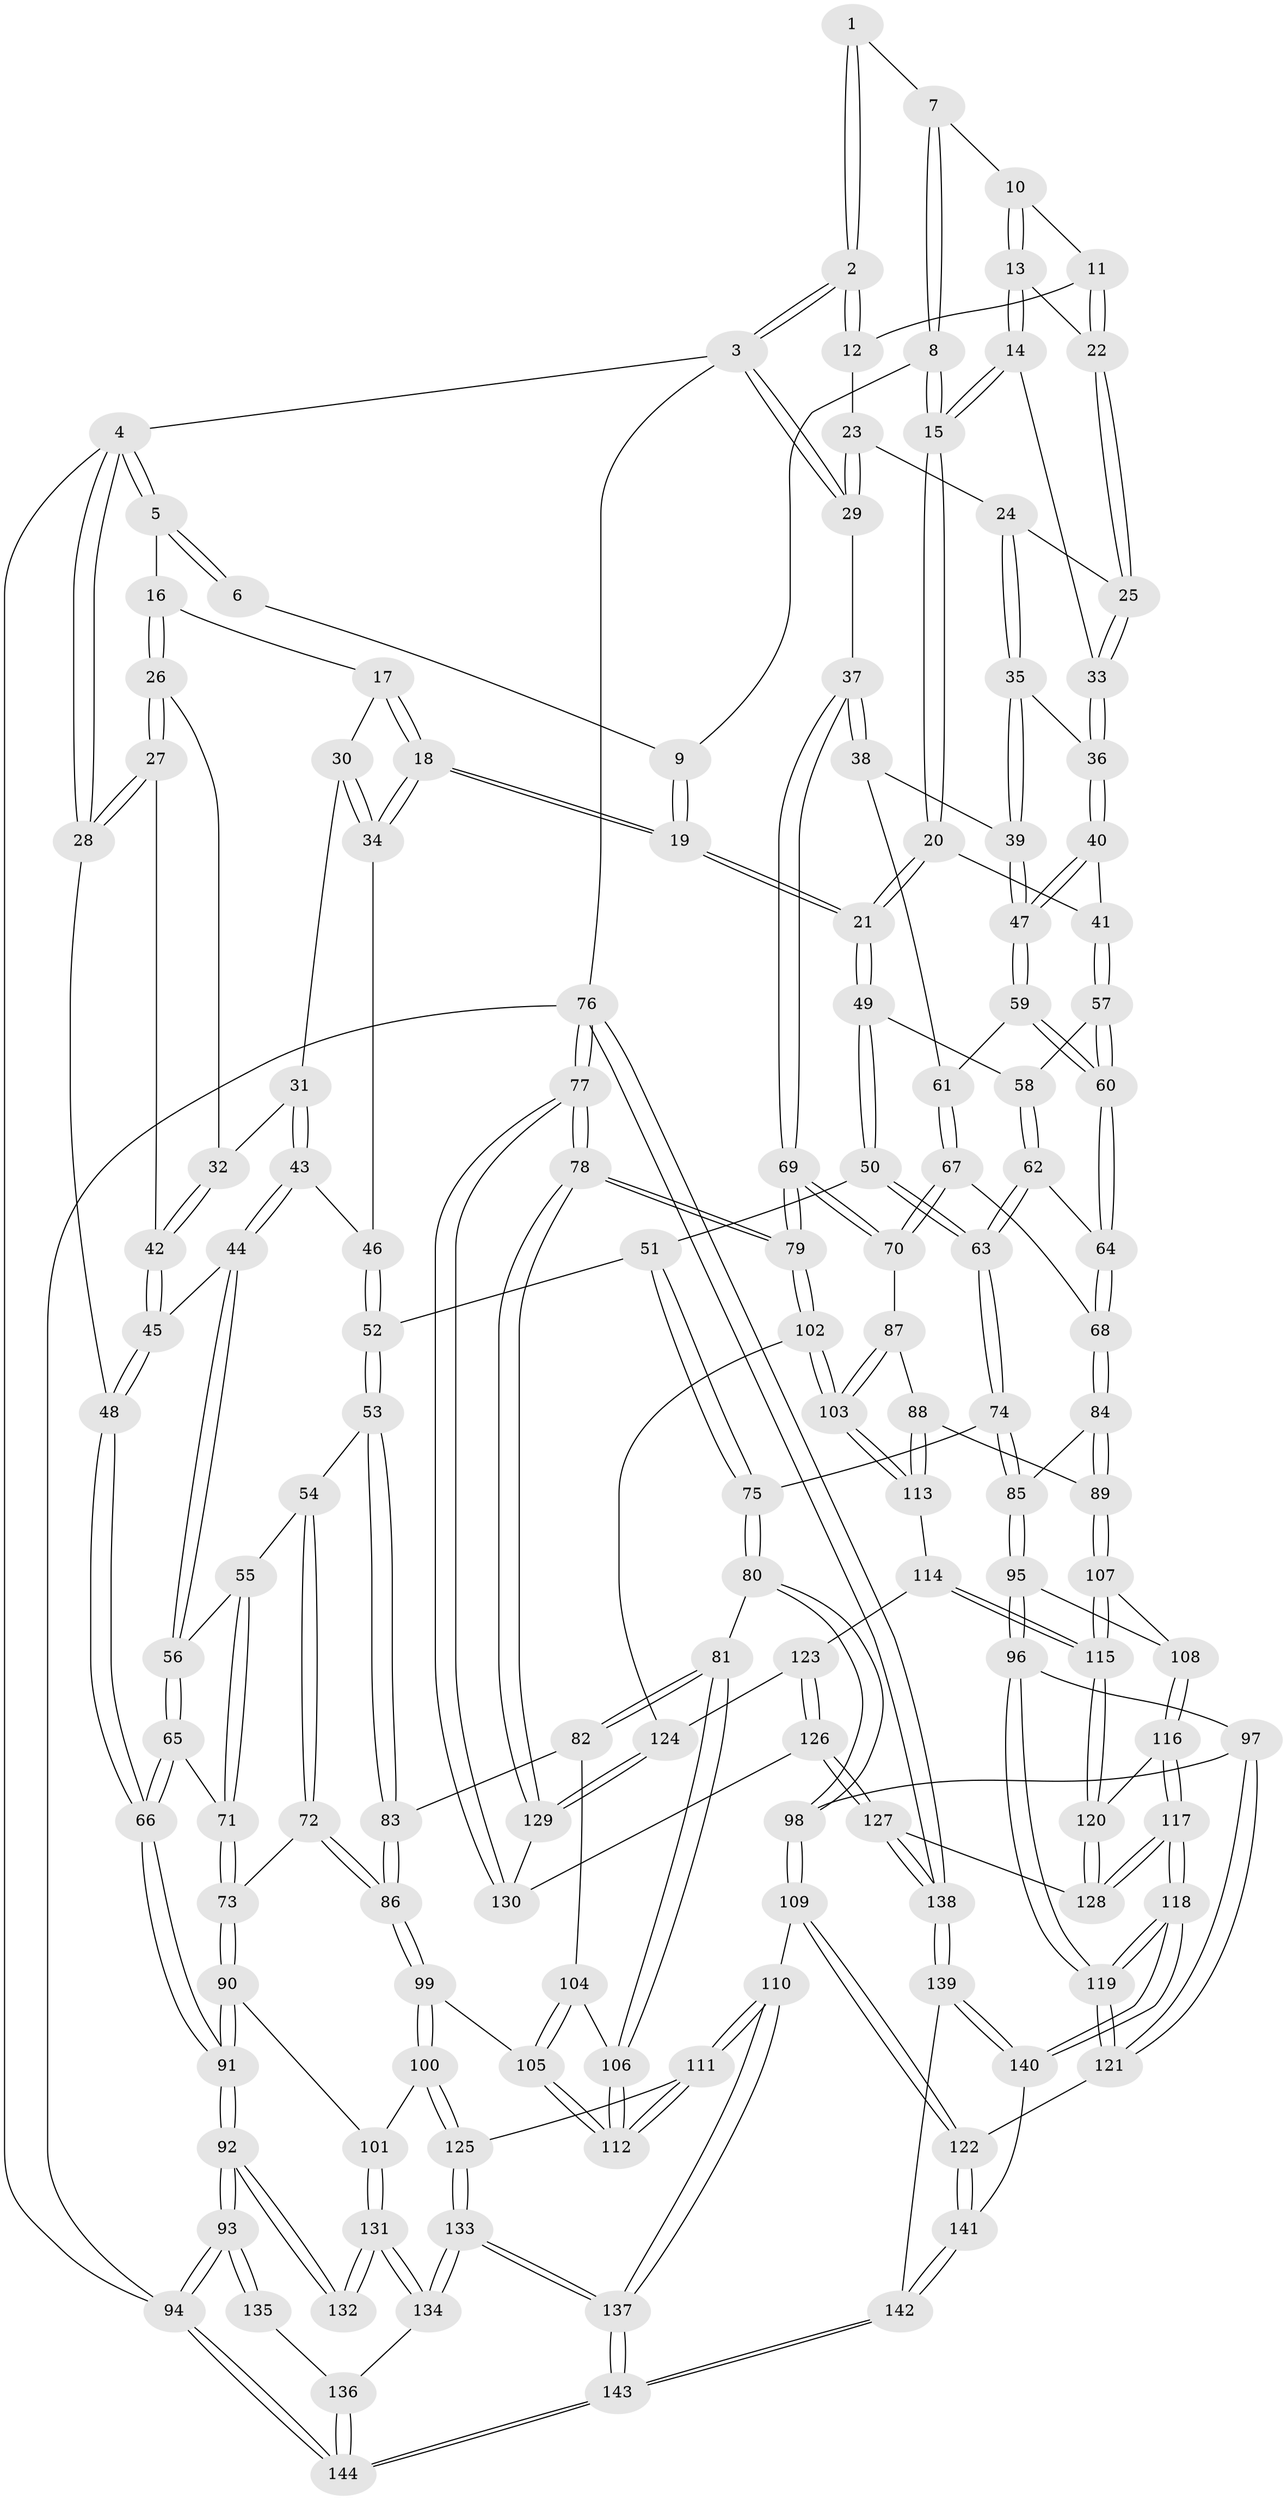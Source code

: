 // coarse degree distribution, {4: 0.41379310344827586, 3: 0.5747126436781609, 2: 0.011494252873563218}
// Generated by graph-tools (version 1.1) at 2025/38/03/04/25 23:38:37]
// undirected, 144 vertices, 357 edges
graph export_dot {
  node [color=gray90,style=filled];
  1 [pos="+0.6735970259658534+0"];
  2 [pos="+1+0"];
  3 [pos="+1+0"];
  4 [pos="+0+0"];
  5 [pos="+0+0"];
  6 [pos="+0.47667387242642384+0"];
  7 [pos="+0.7220158671069014+0.007451206288001454"];
  8 [pos="+0.640894156125209+0.13350727553420164"];
  9 [pos="+0.45558010207779853+0.03306144276442635"];
  10 [pos="+0.7597712425656995+0.05635214325549394"];
  11 [pos="+0.8029974277993657+0.09597088694359293"];
  12 [pos="+0.8124008829421102+0.10396753609039168"];
  13 [pos="+0.698240088264723+0.20004883400929646"];
  14 [pos="+0.6268528405975937+0.22076799010268705"];
  15 [pos="+0.6193764364633605+0.2196944712791579"];
  16 [pos="+0.1167736618106901+0.049148498946883244"];
  17 [pos="+0.17201194915763396+0.1032677979785539"];
  18 [pos="+0.40945075831808136+0.215690720297133"];
  19 [pos="+0.4105838462342497+0.21581361090629575"];
  20 [pos="+0.5812814583511395+0.2391061651356901"];
  21 [pos="+0.44806005519070163+0.26750685998343404"];
  22 [pos="+0.7078683010782114+0.20138431969031537"];
  23 [pos="+0.8367014293618852+0.1355298098007592"];
  24 [pos="+0.7993130320969901+0.21805222762800314"];
  25 [pos="+0.7608895747806738+0.21355604507082537"];
  26 [pos="+0.05698134034126588+0.24307400822819059"];
  27 [pos="+0+0.29095267281326886"];
  28 [pos="+0+0.35862461234109305"];
  29 [pos="+1+0.19625835330891134"];
  30 [pos="+0.1711593080019135+0.21479596557761174"];
  31 [pos="+0.1437310124143255+0.281853573019765"];
  32 [pos="+0.09989377487675005+0.2767629242455486"];
  33 [pos="+0.6966408299283081+0.2716871254054094"];
  34 [pos="+0.2461865001085907+0.29076041488819426"];
  35 [pos="+0.8008755069460419+0.2331596820683212"];
  36 [pos="+0.7294712171991673+0.3025889810528642"];
  37 [pos="+1+0.21695282632541468"];
  38 [pos="+0.9197817870602196+0.3303303199932537"];
  39 [pos="+0.8735542542690982+0.32614636510664946"];
  40 [pos="+0.7298357852751821+0.31664187476020245"];
  41 [pos="+0.6822434060709038+0.36176786401663186"];
  42 [pos="+0.08466440305241996+0.3391047497814915"];
  43 [pos="+0.1861257663906287+0.3312365591137541"];
  44 [pos="+0.1300412813868489+0.40349266704330106"];
  45 [pos="+0.09410858867924203+0.3688948988550072"];
  46 [pos="+0.20295130425215732+0.3288077733398734"];
  47 [pos="+0.8065905379602062+0.36916854285088463"];
  48 [pos="+0+0.3636394006829589"];
  49 [pos="+0.4485000664839596+0.29493415828450475"];
  50 [pos="+0.39460391663632877+0.4034605998289646"];
  51 [pos="+0.35838142122429234+0.4721597926807708"];
  52 [pos="+0.33267302935311877+0.4885135444766524"];
  53 [pos="+0.32634754165099755+0.49529500667450904"];
  54 [pos="+0.19242911764529957+0.4861568412637022"];
  55 [pos="+0.1351818131646578+0.46187954869701836"];
  56 [pos="+0.12789202277143272+0.4554886203028062"];
  57 [pos="+0.679403080988603+0.3730278897300625"];
  58 [pos="+0.5572938976044591+0.3950621262945454"];
  59 [pos="+0.7929549415001962+0.40488270991841063"];
  60 [pos="+0.7280248242501666+0.47355494704498885"];
  61 [pos="+0.886779319582152+0.46689626504688453"];
  62 [pos="+0.6118813737545283+0.5273241132205314"];
  63 [pos="+0.6087002880382031+0.5327758935443127"];
  64 [pos="+0.726243437368295+0.4816183821261207"];
  65 [pos="+0+0.48974515812307645"];
  66 [pos="+0+0.4807246230302591"];
  67 [pos="+0.8953701182272183+0.5081123708297991"];
  68 [pos="+0.8043239424224217+0.55501719749055"];
  69 [pos="+1+0.4824782351793382"];
  70 [pos="+1+0.5363397576197872"];
  71 [pos="+0.09909695898568939+0.6011948265436045"];
  72 [pos="+0.15510363728242682+0.6211273283996868"];
  73 [pos="+0.10619353756304492+0.6209476921077277"];
  74 [pos="+0.5905827299618133+0.5659982013120192"];
  75 [pos="+0.5343240446282986+0.5796543679040659"];
  76 [pos="+1+1"];
  77 [pos="+1+1"];
  78 [pos="+1+1"];
  79 [pos="+1+0.7432464592233554"];
  80 [pos="+0.46814529255617326+0.6879738347331081"];
  81 [pos="+0.44560236886800814+0.6890825290521623"];
  82 [pos="+0.3738225076820759+0.6462079770706164"];
  83 [pos="+0.3186810088487573+0.5573920918004285"];
  84 [pos="+0.8025843319866621+0.6249846778964002"];
  85 [pos="+0.6382720072748587+0.6401012693273005"];
  86 [pos="+0.22564596211401158+0.6588485178453234"];
  87 [pos="+0.9354694143044057+0.6356944314012812"];
  88 [pos="+0.8424201123949687+0.6882346388915015"];
  89 [pos="+0.83208520353591+0.6837469314545679"];
  90 [pos="+0.06363651556558161+0.6711482078456276"];
  91 [pos="+0+0.6568903248424559"];
  92 [pos="+0+0.7969206811237409"];
  93 [pos="+0+0.813329949037003"];
  94 [pos="+0+1"];
  95 [pos="+0.6395545385914498+0.7263820586648015"];
  96 [pos="+0.6314628400048654+0.7358122364017159"];
  97 [pos="+0.5199524818395209+0.7499900525905707"];
  98 [pos="+0.51385854137188+0.7474527623550954"];
  99 [pos="+0.22709578421393078+0.7403427854986239"];
  100 [pos="+0.17671164718540477+0.7774829463985178"];
  101 [pos="+0.13521181531253215+0.7981164202950797"];
  102 [pos="+1+0.7518846023749497"];
  103 [pos="+1+0.7440769390502017"];
  104 [pos="+0.33871891495865675+0.6962090657934813"];
  105 [pos="+0.24982592834604522+0.7479378352289401"];
  106 [pos="+0.378719998879262+0.7756774853480325"];
  107 [pos="+0.7563810048761092+0.7432209072987096"];
  108 [pos="+0.7488970568227941+0.7480578003592437"];
  109 [pos="+0.40415800270908175+0.8783066531421604"];
  110 [pos="+0.3937060360537842+0.8761137457230186"];
  111 [pos="+0.3661861863959886+0.8570635483822306"];
  112 [pos="+0.3553115052645322+0.8265260054145543"];
  113 [pos="+0.8787486202234925+0.7395644381709615"];
  114 [pos="+0.8790800531898676+0.7536501384238522"];
  115 [pos="+0.8223268860345145+0.8220376717091653"];
  116 [pos="+0.7474216362080025+0.7810865119905082"];
  117 [pos="+0.6992944009158306+0.9167988833925887"];
  118 [pos="+0.6525082124475663+0.9521998424225699"];
  119 [pos="+0.6420047504909557+0.9383885734856129"];
  120 [pos="+0.8138690392173235+0.8387485419552517"];
  121 [pos="+0.5579142037476694+0.891814360445866"];
  122 [pos="+0.41383726497231405+0.884577327313219"];
  123 [pos="+0.894671832508521+0.7936091510375073"];
  124 [pos="+0.9684452971101198+0.8268025454434907"];
  125 [pos="+0.2860036902989205+0.897270412721571"];
  126 [pos="+0.8853569559631854+0.9016687103618837"];
  127 [pos="+0.8777231602825096+0.9069795720306244"];
  128 [pos="+0.8122754919198469+0.8855644847263936"];
  129 [pos="+0.9618655086363522+0.8576460249121379"];
  130 [pos="+0.9147330609300821+0.8994091372137872"];
  131 [pos="+0.114084655932982+0.8329694203996384"];
  132 [pos="+0.06597884254630801+0.8319928178982735"];
  133 [pos="+0.20606399581497042+0.9705185547626989"];
  134 [pos="+0.12933889927522707+0.8879486874877119"];
  135 [pos="+0.013943655770109246+0.9321635080362659"];
  136 [pos="+0.049656733334166654+0.9672423761275993"];
  137 [pos="+0.2465335754628304+1"];
  138 [pos="+0.8603736241065922+1"];
  139 [pos="+0.6821794104161314+1"];
  140 [pos="+0.652361245247454+1"];
  141 [pos="+0.44167223865595423+0.9624665179277649"];
  142 [pos="+0.42638917690282524+1"];
  143 [pos="+0.24663243121173034+1"];
  144 [pos="+0+1"];
  1 -- 2;
  1 -- 2;
  1 -- 7;
  2 -- 3;
  2 -- 3;
  2 -- 12;
  2 -- 12;
  3 -- 4;
  3 -- 29;
  3 -- 29;
  3 -- 76;
  4 -- 5;
  4 -- 5;
  4 -- 28;
  4 -- 28;
  4 -- 94;
  5 -- 6;
  5 -- 6;
  5 -- 16;
  6 -- 9;
  7 -- 8;
  7 -- 8;
  7 -- 10;
  8 -- 9;
  8 -- 15;
  8 -- 15;
  9 -- 19;
  9 -- 19;
  10 -- 11;
  10 -- 13;
  10 -- 13;
  11 -- 12;
  11 -- 22;
  11 -- 22;
  12 -- 23;
  13 -- 14;
  13 -- 14;
  13 -- 22;
  14 -- 15;
  14 -- 15;
  14 -- 33;
  15 -- 20;
  15 -- 20;
  16 -- 17;
  16 -- 26;
  16 -- 26;
  17 -- 18;
  17 -- 18;
  17 -- 30;
  18 -- 19;
  18 -- 19;
  18 -- 34;
  18 -- 34;
  19 -- 21;
  19 -- 21;
  20 -- 21;
  20 -- 21;
  20 -- 41;
  21 -- 49;
  21 -- 49;
  22 -- 25;
  22 -- 25;
  23 -- 24;
  23 -- 29;
  23 -- 29;
  24 -- 25;
  24 -- 35;
  24 -- 35;
  25 -- 33;
  25 -- 33;
  26 -- 27;
  26 -- 27;
  26 -- 32;
  27 -- 28;
  27 -- 28;
  27 -- 42;
  28 -- 48;
  29 -- 37;
  30 -- 31;
  30 -- 34;
  30 -- 34;
  31 -- 32;
  31 -- 43;
  31 -- 43;
  32 -- 42;
  32 -- 42;
  33 -- 36;
  33 -- 36;
  34 -- 46;
  35 -- 36;
  35 -- 39;
  35 -- 39;
  36 -- 40;
  36 -- 40;
  37 -- 38;
  37 -- 38;
  37 -- 69;
  37 -- 69;
  38 -- 39;
  38 -- 61;
  39 -- 47;
  39 -- 47;
  40 -- 41;
  40 -- 47;
  40 -- 47;
  41 -- 57;
  41 -- 57;
  42 -- 45;
  42 -- 45;
  43 -- 44;
  43 -- 44;
  43 -- 46;
  44 -- 45;
  44 -- 56;
  44 -- 56;
  45 -- 48;
  45 -- 48;
  46 -- 52;
  46 -- 52;
  47 -- 59;
  47 -- 59;
  48 -- 66;
  48 -- 66;
  49 -- 50;
  49 -- 50;
  49 -- 58;
  50 -- 51;
  50 -- 63;
  50 -- 63;
  51 -- 52;
  51 -- 75;
  51 -- 75;
  52 -- 53;
  52 -- 53;
  53 -- 54;
  53 -- 83;
  53 -- 83;
  54 -- 55;
  54 -- 72;
  54 -- 72;
  55 -- 56;
  55 -- 71;
  55 -- 71;
  56 -- 65;
  56 -- 65;
  57 -- 58;
  57 -- 60;
  57 -- 60;
  58 -- 62;
  58 -- 62;
  59 -- 60;
  59 -- 60;
  59 -- 61;
  60 -- 64;
  60 -- 64;
  61 -- 67;
  61 -- 67;
  62 -- 63;
  62 -- 63;
  62 -- 64;
  63 -- 74;
  63 -- 74;
  64 -- 68;
  64 -- 68;
  65 -- 66;
  65 -- 66;
  65 -- 71;
  66 -- 91;
  66 -- 91;
  67 -- 68;
  67 -- 70;
  67 -- 70;
  68 -- 84;
  68 -- 84;
  69 -- 70;
  69 -- 70;
  69 -- 79;
  69 -- 79;
  70 -- 87;
  71 -- 73;
  71 -- 73;
  72 -- 73;
  72 -- 86;
  72 -- 86;
  73 -- 90;
  73 -- 90;
  74 -- 75;
  74 -- 85;
  74 -- 85;
  75 -- 80;
  75 -- 80;
  76 -- 77;
  76 -- 77;
  76 -- 138;
  76 -- 138;
  76 -- 94;
  77 -- 78;
  77 -- 78;
  77 -- 130;
  77 -- 130;
  78 -- 79;
  78 -- 79;
  78 -- 129;
  78 -- 129;
  79 -- 102;
  79 -- 102;
  80 -- 81;
  80 -- 98;
  80 -- 98;
  81 -- 82;
  81 -- 82;
  81 -- 106;
  81 -- 106;
  82 -- 83;
  82 -- 104;
  83 -- 86;
  83 -- 86;
  84 -- 85;
  84 -- 89;
  84 -- 89;
  85 -- 95;
  85 -- 95;
  86 -- 99;
  86 -- 99;
  87 -- 88;
  87 -- 103;
  87 -- 103;
  88 -- 89;
  88 -- 113;
  88 -- 113;
  89 -- 107;
  89 -- 107;
  90 -- 91;
  90 -- 91;
  90 -- 101;
  91 -- 92;
  91 -- 92;
  92 -- 93;
  92 -- 93;
  92 -- 132;
  92 -- 132;
  93 -- 94;
  93 -- 94;
  93 -- 135;
  93 -- 135;
  94 -- 144;
  94 -- 144;
  95 -- 96;
  95 -- 96;
  95 -- 108;
  96 -- 97;
  96 -- 119;
  96 -- 119;
  97 -- 98;
  97 -- 121;
  97 -- 121;
  98 -- 109;
  98 -- 109;
  99 -- 100;
  99 -- 100;
  99 -- 105;
  100 -- 101;
  100 -- 125;
  100 -- 125;
  101 -- 131;
  101 -- 131;
  102 -- 103;
  102 -- 103;
  102 -- 124;
  103 -- 113;
  103 -- 113;
  104 -- 105;
  104 -- 105;
  104 -- 106;
  105 -- 112;
  105 -- 112;
  106 -- 112;
  106 -- 112;
  107 -- 108;
  107 -- 115;
  107 -- 115;
  108 -- 116;
  108 -- 116;
  109 -- 110;
  109 -- 122;
  109 -- 122;
  110 -- 111;
  110 -- 111;
  110 -- 137;
  110 -- 137;
  111 -- 112;
  111 -- 112;
  111 -- 125;
  113 -- 114;
  114 -- 115;
  114 -- 115;
  114 -- 123;
  115 -- 120;
  115 -- 120;
  116 -- 117;
  116 -- 117;
  116 -- 120;
  117 -- 118;
  117 -- 118;
  117 -- 128;
  117 -- 128;
  118 -- 119;
  118 -- 119;
  118 -- 140;
  118 -- 140;
  119 -- 121;
  119 -- 121;
  120 -- 128;
  120 -- 128;
  121 -- 122;
  122 -- 141;
  122 -- 141;
  123 -- 124;
  123 -- 126;
  123 -- 126;
  124 -- 129;
  124 -- 129;
  125 -- 133;
  125 -- 133;
  126 -- 127;
  126 -- 127;
  126 -- 130;
  127 -- 128;
  127 -- 138;
  127 -- 138;
  129 -- 130;
  131 -- 132;
  131 -- 132;
  131 -- 134;
  131 -- 134;
  133 -- 134;
  133 -- 134;
  133 -- 137;
  133 -- 137;
  134 -- 136;
  135 -- 136;
  136 -- 144;
  136 -- 144;
  137 -- 143;
  137 -- 143;
  138 -- 139;
  138 -- 139;
  139 -- 140;
  139 -- 140;
  139 -- 142;
  140 -- 141;
  141 -- 142;
  141 -- 142;
  142 -- 143;
  142 -- 143;
  143 -- 144;
  143 -- 144;
}
